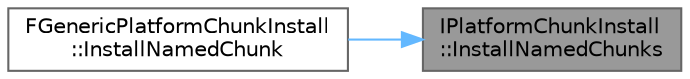 digraph "IPlatformChunkInstall::InstallNamedChunks"
{
 // INTERACTIVE_SVG=YES
 // LATEX_PDF_SIZE
  bgcolor="transparent";
  edge [fontname=Helvetica,fontsize=10,labelfontname=Helvetica,labelfontsize=10];
  node [fontname=Helvetica,fontsize=10,shape=box,height=0.2,width=0.4];
  rankdir="RL";
  Node1 [id="Node000001",label="IPlatformChunkInstall\l::InstallNamedChunks",height=0.2,width=0.4,color="gray40", fillcolor="grey60", style="filled", fontcolor="black",tooltip="Install the given set of named chunks."];
  Node1 -> Node2 [id="edge1_Node000001_Node000002",dir="back",color="steelblue1",style="solid",tooltip=" "];
  Node2 [id="Node000002",label="FGenericPlatformChunkInstall\l::InstallNamedChunk",height=0.2,width=0.4,color="grey40", fillcolor="white", style="filled",URL="$df/d1a/classFGenericPlatformChunkInstall.html#af0b0cfb2dccaec39782da3d1a8bbf4e7",tooltip="Install the given named chunk."];
}
